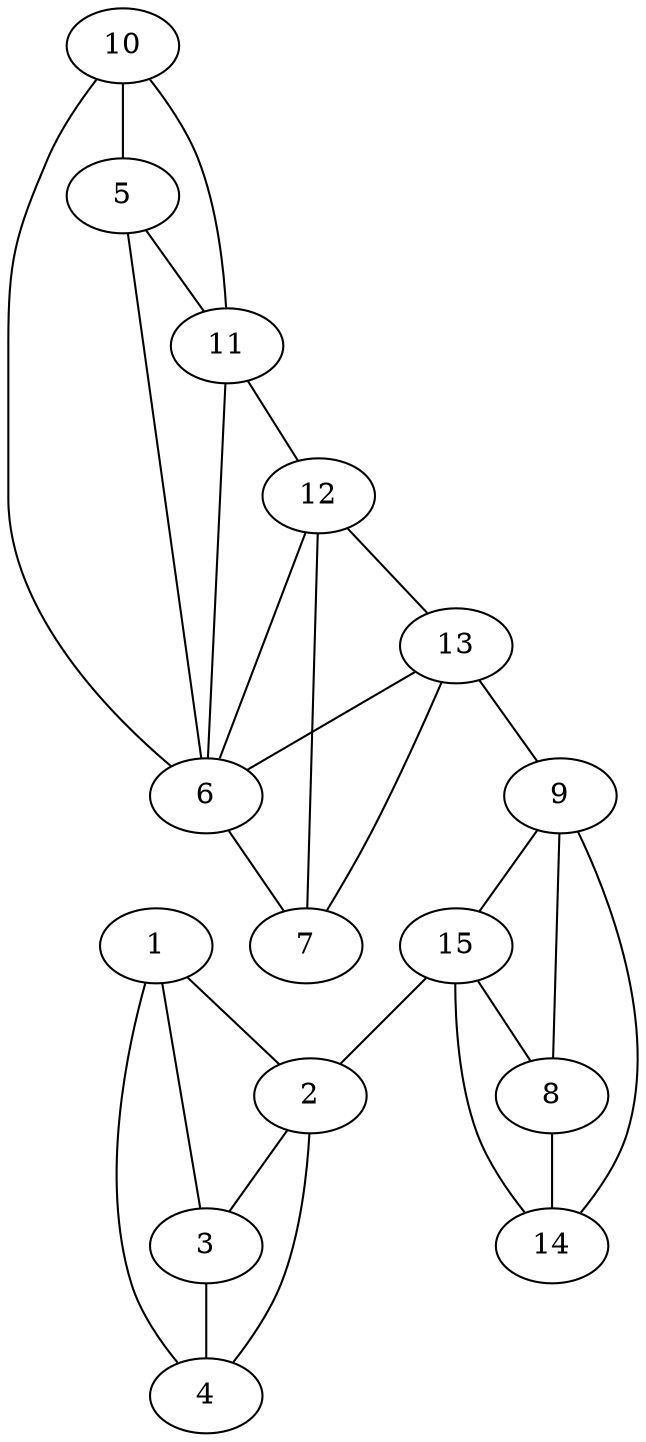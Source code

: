 graph pdb1joo {
	1	 [aaLength=13,
		sequence=EASAFTKKMVENA,
		type=0];
	2	 [aaLength=8,
		sequence=VNEALVRQ,
		type=0];
	1 -- 2	 [distance0="43.1752",
		frequency=1,
		type0=1];
	3	 [aaLength=16,
		sequence=HEQLLRKSEAQAKKEK,
		type=0];
	1 -- 3	 [distance0="66.2119",
		frequency=1,
		type0=2];
	4	 [aaLength=5,
		sequence=LNIWS,
		type=0];
	1 -- 4	 [distance0="81.88235",
		frequency=1,
		type0=3];
	2 -- 3	 [distance0="23.16867",
		distance1="14.0",
		frequency=2,
		type0=1,
		type1=4];
	2 -- 4	 [distance0="40.74834",
		frequency=1,
		type0=2];
	3 -- 4	 [distance0="21.31665",
		distance1="0.0",
		frequency=2,
		type0=1,
		type1=5];
	5	 [aaLength=5,
		sequence=TLIKA,
		type=1];
	6	 [aaLength=6,
		sequence=TVKLMY,
		type=1];
	5 -- 6	 [distance0="9.0",
		frequency=1,
		type0=3];
	11	 [aaLength=5,
		sequence=TLIKA,
		type=1];
	5 -- 11	 [distance0="0.0",
		frequency=1,
		type0=5];
	7	 [aaLength=7,
		sequence=QPMTFRL,
		type=1];
	6 -- 7	 [distance0="8.0",
		distance1="2.0",
		frequency=2,
		type0=2,
		type1=4];
	13	 [aaLength=7,
		sequence=QPMTFRL,
		type=1];
	7 -- 13	 [distance0="0.0",
		frequency=1,
		type0=5];
	8	 [aaLength=7,
		sequence=GLAYIYA,
		type=1];
	14	 [aaLength=7,
		sequence=GLAYIYA,
		type=1];
	8 -- 14	 [distance0="0.0",
		distance1="0.0",
		frequency=2,
		type0=1,
		type1=5];
	9	 [aaLength=5,
		sequence=IEVEF,
		type=1];
	9 -- 8	 [distance0="16.0",
		distance1="11.0",
		frequency=2,
		type0=1,
		type1=4];
	9 -- 14	 [distance0="16.0",
		frequency=1,
		type0=2];
	15	 [aaLength=2,
		sequence=KM,
		type=1];
	9 -- 15	 [distance0="25.0",
		frequency=1,
		type0=3];
	10	 [aaLength=2,
		sequence=EP,
		type=1];
	10 -- 5	 [distance0="3.0",
		distance1="1.0",
		frequency=2,
		type0=1,
		type1=4];
	10 -- 6	 [distance0="12.0",
		frequency=1,
		type0=3];
	10 -- 11	 [distance0="3.0",
		frequency=1,
		type0=2];
	11 -- 6	 [distance0="9.0",
		frequency=1,
		type0=3];
	12	 [aaLength=6,
		sequence=TVKLMY,
		type=1];
	11 -- 12	 [distance0="4.0",
		frequency=1,
		type0=4];
	12 -- 13	 [distance0="8.0",
		frequency=1,
		type0=3];
	12 -- 6	 [distance0="0.0",
		frequency=1,
		type0=5];
	12 -- 7	 [distance0="8.0",
		frequency=1,
		type0=2];
	13 -- 6	 [distance0="8.0",
		frequency=1,
		type0=2];
	13 -- 9	 [distance0="35.0",
		frequency=1,
		type0=4];
	14 -- 15	 [distance0="9.0",
		distance1="2.0",
		frequency=2,
		type0=2,
		type1=4];
	15 -- 2	 [distance0="0.0",
		frequency=1,
		type0=5];
	15 -- 8	 [distance0="9.0",
		frequency=1,
		type0=1];
}
